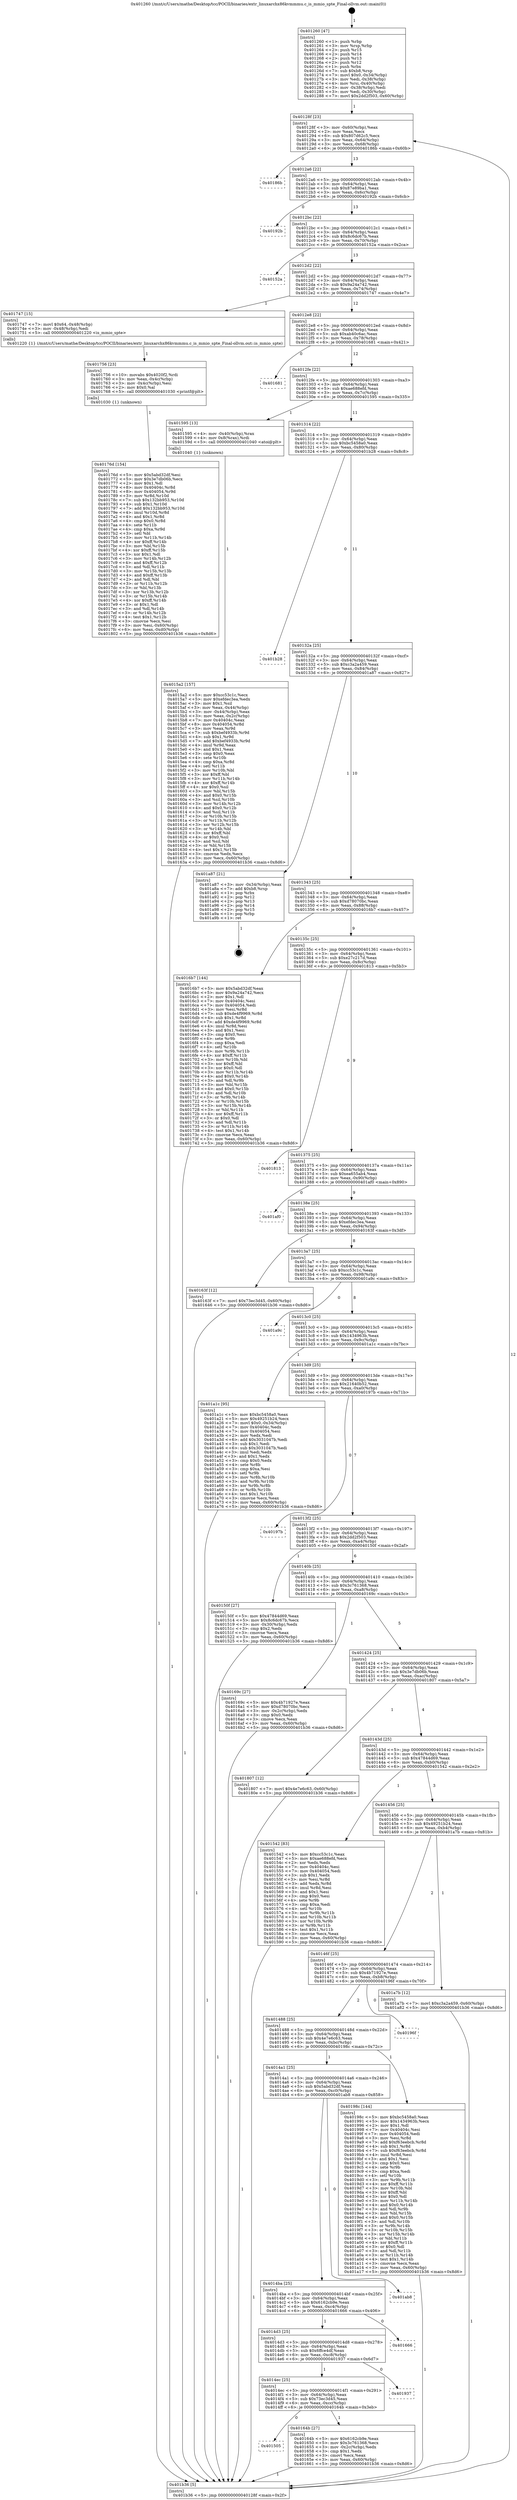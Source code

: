 digraph "0x401260" {
  label = "0x401260 (/mnt/c/Users/mathe/Desktop/tcc/POCII/binaries/extr_linuxarchx86kvmmmu.c_is_mmio_spte_Final-ollvm.out::main(0))"
  labelloc = "t"
  node[shape=record]

  Entry [label="",width=0.3,height=0.3,shape=circle,fillcolor=black,style=filled]
  "0x40128f" [label="{
     0x40128f [23]\l
     | [instrs]\l
     &nbsp;&nbsp;0x40128f \<+3\>: mov -0x60(%rbp),%eax\l
     &nbsp;&nbsp;0x401292 \<+2\>: mov %eax,%ecx\l
     &nbsp;&nbsp;0x401294 \<+6\>: sub $0x807d62c5,%ecx\l
     &nbsp;&nbsp;0x40129a \<+3\>: mov %eax,-0x64(%rbp)\l
     &nbsp;&nbsp;0x40129d \<+3\>: mov %ecx,-0x68(%rbp)\l
     &nbsp;&nbsp;0x4012a0 \<+6\>: je 000000000040186b \<main+0x60b\>\l
  }"]
  "0x40186b" [label="{
     0x40186b\l
  }", style=dashed]
  "0x4012a6" [label="{
     0x4012a6 [22]\l
     | [instrs]\l
     &nbsp;&nbsp;0x4012a6 \<+5\>: jmp 00000000004012ab \<main+0x4b\>\l
     &nbsp;&nbsp;0x4012ab \<+3\>: mov -0x64(%rbp),%eax\l
     &nbsp;&nbsp;0x4012ae \<+5\>: sub $0x87e89ba1,%eax\l
     &nbsp;&nbsp;0x4012b3 \<+3\>: mov %eax,-0x6c(%rbp)\l
     &nbsp;&nbsp;0x4012b6 \<+6\>: je 000000000040192b \<main+0x6cb\>\l
  }"]
  Exit [label="",width=0.3,height=0.3,shape=circle,fillcolor=black,style=filled,peripheries=2]
  "0x40192b" [label="{
     0x40192b\l
  }", style=dashed]
  "0x4012bc" [label="{
     0x4012bc [22]\l
     | [instrs]\l
     &nbsp;&nbsp;0x4012bc \<+5\>: jmp 00000000004012c1 \<main+0x61\>\l
     &nbsp;&nbsp;0x4012c1 \<+3\>: mov -0x64(%rbp),%eax\l
     &nbsp;&nbsp;0x4012c4 \<+5\>: sub $0x8c6dc67b,%eax\l
     &nbsp;&nbsp;0x4012c9 \<+3\>: mov %eax,-0x70(%rbp)\l
     &nbsp;&nbsp;0x4012cc \<+6\>: je 000000000040152a \<main+0x2ca\>\l
  }"]
  "0x40176d" [label="{
     0x40176d [154]\l
     | [instrs]\l
     &nbsp;&nbsp;0x40176d \<+5\>: mov $0x5abd32df,%esi\l
     &nbsp;&nbsp;0x401772 \<+5\>: mov $0x3e7db06b,%ecx\l
     &nbsp;&nbsp;0x401777 \<+2\>: mov $0x1,%dl\l
     &nbsp;&nbsp;0x401779 \<+8\>: mov 0x40404c,%r8d\l
     &nbsp;&nbsp;0x401781 \<+8\>: mov 0x404054,%r9d\l
     &nbsp;&nbsp;0x401789 \<+3\>: mov %r8d,%r10d\l
     &nbsp;&nbsp;0x40178c \<+7\>: sub $0x132bb953,%r10d\l
     &nbsp;&nbsp;0x401793 \<+4\>: sub $0x1,%r10d\l
     &nbsp;&nbsp;0x401797 \<+7\>: add $0x132bb953,%r10d\l
     &nbsp;&nbsp;0x40179e \<+4\>: imul %r10d,%r8d\l
     &nbsp;&nbsp;0x4017a2 \<+4\>: and $0x1,%r8d\l
     &nbsp;&nbsp;0x4017a6 \<+4\>: cmp $0x0,%r8d\l
     &nbsp;&nbsp;0x4017aa \<+4\>: sete %r11b\l
     &nbsp;&nbsp;0x4017ae \<+4\>: cmp $0xa,%r9d\l
     &nbsp;&nbsp;0x4017b2 \<+3\>: setl %bl\l
     &nbsp;&nbsp;0x4017b5 \<+3\>: mov %r11b,%r14b\l
     &nbsp;&nbsp;0x4017b8 \<+4\>: xor $0xff,%r14b\l
     &nbsp;&nbsp;0x4017bc \<+3\>: mov %bl,%r15b\l
     &nbsp;&nbsp;0x4017bf \<+4\>: xor $0xff,%r15b\l
     &nbsp;&nbsp;0x4017c3 \<+3\>: xor $0x1,%dl\l
     &nbsp;&nbsp;0x4017c6 \<+3\>: mov %r14b,%r12b\l
     &nbsp;&nbsp;0x4017c9 \<+4\>: and $0xff,%r12b\l
     &nbsp;&nbsp;0x4017cd \<+3\>: and %dl,%r11b\l
     &nbsp;&nbsp;0x4017d0 \<+3\>: mov %r15b,%r13b\l
     &nbsp;&nbsp;0x4017d3 \<+4\>: and $0xff,%r13b\l
     &nbsp;&nbsp;0x4017d7 \<+2\>: and %dl,%bl\l
     &nbsp;&nbsp;0x4017d9 \<+3\>: or %r11b,%r12b\l
     &nbsp;&nbsp;0x4017dc \<+3\>: or %bl,%r13b\l
     &nbsp;&nbsp;0x4017df \<+3\>: xor %r13b,%r12b\l
     &nbsp;&nbsp;0x4017e2 \<+3\>: or %r15b,%r14b\l
     &nbsp;&nbsp;0x4017e5 \<+4\>: xor $0xff,%r14b\l
     &nbsp;&nbsp;0x4017e9 \<+3\>: or $0x1,%dl\l
     &nbsp;&nbsp;0x4017ec \<+3\>: and %dl,%r14b\l
     &nbsp;&nbsp;0x4017ef \<+3\>: or %r14b,%r12b\l
     &nbsp;&nbsp;0x4017f2 \<+4\>: test $0x1,%r12b\l
     &nbsp;&nbsp;0x4017f6 \<+3\>: cmovne %ecx,%esi\l
     &nbsp;&nbsp;0x4017f9 \<+3\>: mov %esi,-0x60(%rbp)\l
     &nbsp;&nbsp;0x4017fc \<+6\>: mov %eax,-0xd0(%rbp)\l
     &nbsp;&nbsp;0x401802 \<+5\>: jmp 0000000000401b36 \<main+0x8d6\>\l
  }"]
  "0x40152a" [label="{
     0x40152a\l
  }", style=dashed]
  "0x4012d2" [label="{
     0x4012d2 [22]\l
     | [instrs]\l
     &nbsp;&nbsp;0x4012d2 \<+5\>: jmp 00000000004012d7 \<main+0x77\>\l
     &nbsp;&nbsp;0x4012d7 \<+3\>: mov -0x64(%rbp),%eax\l
     &nbsp;&nbsp;0x4012da \<+5\>: sub $0x9a24a742,%eax\l
     &nbsp;&nbsp;0x4012df \<+3\>: mov %eax,-0x74(%rbp)\l
     &nbsp;&nbsp;0x4012e2 \<+6\>: je 0000000000401747 \<main+0x4e7\>\l
  }"]
  "0x401756" [label="{
     0x401756 [23]\l
     | [instrs]\l
     &nbsp;&nbsp;0x401756 \<+10\>: movabs $0x4020f2,%rdi\l
     &nbsp;&nbsp;0x401760 \<+3\>: mov %eax,-0x4c(%rbp)\l
     &nbsp;&nbsp;0x401763 \<+3\>: mov -0x4c(%rbp),%esi\l
     &nbsp;&nbsp;0x401766 \<+2\>: mov $0x0,%al\l
     &nbsp;&nbsp;0x401768 \<+5\>: call 0000000000401030 \<printf@plt\>\l
     | [calls]\l
     &nbsp;&nbsp;0x401030 \{1\} (unknown)\l
  }"]
  "0x401747" [label="{
     0x401747 [15]\l
     | [instrs]\l
     &nbsp;&nbsp;0x401747 \<+7\>: movl $0x64,-0x48(%rbp)\l
     &nbsp;&nbsp;0x40174e \<+3\>: mov -0x48(%rbp),%edi\l
     &nbsp;&nbsp;0x401751 \<+5\>: call 0000000000401220 \<is_mmio_spte\>\l
     | [calls]\l
     &nbsp;&nbsp;0x401220 \{1\} (/mnt/c/Users/mathe/Desktop/tcc/POCII/binaries/extr_linuxarchx86kvmmmu.c_is_mmio_spte_Final-ollvm.out::is_mmio_spte)\l
  }"]
  "0x4012e8" [label="{
     0x4012e8 [22]\l
     | [instrs]\l
     &nbsp;&nbsp;0x4012e8 \<+5\>: jmp 00000000004012ed \<main+0x8d\>\l
     &nbsp;&nbsp;0x4012ed \<+3\>: mov -0x64(%rbp),%eax\l
     &nbsp;&nbsp;0x4012f0 \<+5\>: sub $0xab40c6ac,%eax\l
     &nbsp;&nbsp;0x4012f5 \<+3\>: mov %eax,-0x78(%rbp)\l
     &nbsp;&nbsp;0x4012f8 \<+6\>: je 0000000000401681 \<main+0x421\>\l
  }"]
  "0x401505" [label="{
     0x401505\l
  }", style=dashed]
  "0x401681" [label="{
     0x401681\l
  }", style=dashed]
  "0x4012fe" [label="{
     0x4012fe [22]\l
     | [instrs]\l
     &nbsp;&nbsp;0x4012fe \<+5\>: jmp 0000000000401303 \<main+0xa3\>\l
     &nbsp;&nbsp;0x401303 \<+3\>: mov -0x64(%rbp),%eax\l
     &nbsp;&nbsp;0x401306 \<+5\>: sub $0xae688efd,%eax\l
     &nbsp;&nbsp;0x40130b \<+3\>: mov %eax,-0x7c(%rbp)\l
     &nbsp;&nbsp;0x40130e \<+6\>: je 0000000000401595 \<main+0x335\>\l
  }"]
  "0x40164b" [label="{
     0x40164b [27]\l
     | [instrs]\l
     &nbsp;&nbsp;0x40164b \<+5\>: mov $0x6162cb9e,%eax\l
     &nbsp;&nbsp;0x401650 \<+5\>: mov $0x3c761368,%ecx\l
     &nbsp;&nbsp;0x401655 \<+3\>: mov -0x2c(%rbp),%edx\l
     &nbsp;&nbsp;0x401658 \<+3\>: cmp $0x1,%edx\l
     &nbsp;&nbsp;0x40165b \<+3\>: cmovl %ecx,%eax\l
     &nbsp;&nbsp;0x40165e \<+3\>: mov %eax,-0x60(%rbp)\l
     &nbsp;&nbsp;0x401661 \<+5\>: jmp 0000000000401b36 \<main+0x8d6\>\l
  }"]
  "0x401595" [label="{
     0x401595 [13]\l
     | [instrs]\l
     &nbsp;&nbsp;0x401595 \<+4\>: mov -0x40(%rbp),%rax\l
     &nbsp;&nbsp;0x401599 \<+4\>: mov 0x8(%rax),%rdi\l
     &nbsp;&nbsp;0x40159d \<+5\>: call 0000000000401040 \<atoi@plt\>\l
     | [calls]\l
     &nbsp;&nbsp;0x401040 \{1\} (unknown)\l
  }"]
  "0x401314" [label="{
     0x401314 [22]\l
     | [instrs]\l
     &nbsp;&nbsp;0x401314 \<+5\>: jmp 0000000000401319 \<main+0xb9\>\l
     &nbsp;&nbsp;0x401319 \<+3\>: mov -0x64(%rbp),%eax\l
     &nbsp;&nbsp;0x40131c \<+5\>: sub $0xbc5458a0,%eax\l
     &nbsp;&nbsp;0x401321 \<+3\>: mov %eax,-0x80(%rbp)\l
     &nbsp;&nbsp;0x401324 \<+6\>: je 0000000000401b28 \<main+0x8c8\>\l
  }"]
  "0x4014ec" [label="{
     0x4014ec [25]\l
     | [instrs]\l
     &nbsp;&nbsp;0x4014ec \<+5\>: jmp 00000000004014f1 \<main+0x291\>\l
     &nbsp;&nbsp;0x4014f1 \<+3\>: mov -0x64(%rbp),%eax\l
     &nbsp;&nbsp;0x4014f4 \<+5\>: sub $0x73ec3d45,%eax\l
     &nbsp;&nbsp;0x4014f9 \<+6\>: mov %eax,-0xcc(%rbp)\l
     &nbsp;&nbsp;0x4014ff \<+6\>: je 000000000040164b \<main+0x3eb\>\l
  }"]
  "0x401b28" [label="{
     0x401b28\l
  }", style=dashed]
  "0x40132a" [label="{
     0x40132a [25]\l
     | [instrs]\l
     &nbsp;&nbsp;0x40132a \<+5\>: jmp 000000000040132f \<main+0xcf\>\l
     &nbsp;&nbsp;0x40132f \<+3\>: mov -0x64(%rbp),%eax\l
     &nbsp;&nbsp;0x401332 \<+5\>: sub $0xc3a2a459,%eax\l
     &nbsp;&nbsp;0x401337 \<+6\>: mov %eax,-0x84(%rbp)\l
     &nbsp;&nbsp;0x40133d \<+6\>: je 0000000000401a87 \<main+0x827\>\l
  }"]
  "0x401937" [label="{
     0x401937\l
  }", style=dashed]
  "0x401a87" [label="{
     0x401a87 [21]\l
     | [instrs]\l
     &nbsp;&nbsp;0x401a87 \<+3\>: mov -0x34(%rbp),%eax\l
     &nbsp;&nbsp;0x401a8a \<+7\>: add $0xb8,%rsp\l
     &nbsp;&nbsp;0x401a91 \<+1\>: pop %rbx\l
     &nbsp;&nbsp;0x401a92 \<+2\>: pop %r12\l
     &nbsp;&nbsp;0x401a94 \<+2\>: pop %r13\l
     &nbsp;&nbsp;0x401a96 \<+2\>: pop %r14\l
     &nbsp;&nbsp;0x401a98 \<+2\>: pop %r15\l
     &nbsp;&nbsp;0x401a9a \<+1\>: pop %rbp\l
     &nbsp;&nbsp;0x401a9b \<+1\>: ret\l
  }"]
  "0x401343" [label="{
     0x401343 [25]\l
     | [instrs]\l
     &nbsp;&nbsp;0x401343 \<+5\>: jmp 0000000000401348 \<main+0xe8\>\l
     &nbsp;&nbsp;0x401348 \<+3\>: mov -0x64(%rbp),%eax\l
     &nbsp;&nbsp;0x40134b \<+5\>: sub $0xd78070bc,%eax\l
     &nbsp;&nbsp;0x401350 \<+6\>: mov %eax,-0x88(%rbp)\l
     &nbsp;&nbsp;0x401356 \<+6\>: je 00000000004016b7 \<main+0x457\>\l
  }"]
  "0x4014d3" [label="{
     0x4014d3 [25]\l
     | [instrs]\l
     &nbsp;&nbsp;0x4014d3 \<+5\>: jmp 00000000004014d8 \<main+0x278\>\l
     &nbsp;&nbsp;0x4014d8 \<+3\>: mov -0x64(%rbp),%eax\l
     &nbsp;&nbsp;0x4014db \<+5\>: sub $0x6ffce4df,%eax\l
     &nbsp;&nbsp;0x4014e0 \<+6\>: mov %eax,-0xc8(%rbp)\l
     &nbsp;&nbsp;0x4014e6 \<+6\>: je 0000000000401937 \<main+0x6d7\>\l
  }"]
  "0x4016b7" [label="{
     0x4016b7 [144]\l
     | [instrs]\l
     &nbsp;&nbsp;0x4016b7 \<+5\>: mov $0x5abd32df,%eax\l
     &nbsp;&nbsp;0x4016bc \<+5\>: mov $0x9a24a742,%ecx\l
     &nbsp;&nbsp;0x4016c1 \<+2\>: mov $0x1,%dl\l
     &nbsp;&nbsp;0x4016c3 \<+7\>: mov 0x40404c,%esi\l
     &nbsp;&nbsp;0x4016ca \<+7\>: mov 0x404054,%edi\l
     &nbsp;&nbsp;0x4016d1 \<+3\>: mov %esi,%r8d\l
     &nbsp;&nbsp;0x4016d4 \<+7\>: sub $0xde4f9969,%r8d\l
     &nbsp;&nbsp;0x4016db \<+4\>: sub $0x1,%r8d\l
     &nbsp;&nbsp;0x4016df \<+7\>: add $0xde4f9969,%r8d\l
     &nbsp;&nbsp;0x4016e6 \<+4\>: imul %r8d,%esi\l
     &nbsp;&nbsp;0x4016ea \<+3\>: and $0x1,%esi\l
     &nbsp;&nbsp;0x4016ed \<+3\>: cmp $0x0,%esi\l
     &nbsp;&nbsp;0x4016f0 \<+4\>: sete %r9b\l
     &nbsp;&nbsp;0x4016f4 \<+3\>: cmp $0xa,%edi\l
     &nbsp;&nbsp;0x4016f7 \<+4\>: setl %r10b\l
     &nbsp;&nbsp;0x4016fb \<+3\>: mov %r9b,%r11b\l
     &nbsp;&nbsp;0x4016fe \<+4\>: xor $0xff,%r11b\l
     &nbsp;&nbsp;0x401702 \<+3\>: mov %r10b,%bl\l
     &nbsp;&nbsp;0x401705 \<+3\>: xor $0xff,%bl\l
     &nbsp;&nbsp;0x401708 \<+3\>: xor $0x0,%dl\l
     &nbsp;&nbsp;0x40170b \<+3\>: mov %r11b,%r14b\l
     &nbsp;&nbsp;0x40170e \<+4\>: and $0x0,%r14b\l
     &nbsp;&nbsp;0x401712 \<+3\>: and %dl,%r9b\l
     &nbsp;&nbsp;0x401715 \<+3\>: mov %bl,%r15b\l
     &nbsp;&nbsp;0x401718 \<+4\>: and $0x0,%r15b\l
     &nbsp;&nbsp;0x40171c \<+3\>: and %dl,%r10b\l
     &nbsp;&nbsp;0x40171f \<+3\>: or %r9b,%r14b\l
     &nbsp;&nbsp;0x401722 \<+3\>: or %r10b,%r15b\l
     &nbsp;&nbsp;0x401725 \<+3\>: xor %r15b,%r14b\l
     &nbsp;&nbsp;0x401728 \<+3\>: or %bl,%r11b\l
     &nbsp;&nbsp;0x40172b \<+4\>: xor $0xff,%r11b\l
     &nbsp;&nbsp;0x40172f \<+3\>: or $0x0,%dl\l
     &nbsp;&nbsp;0x401732 \<+3\>: and %dl,%r11b\l
     &nbsp;&nbsp;0x401735 \<+3\>: or %r11b,%r14b\l
     &nbsp;&nbsp;0x401738 \<+4\>: test $0x1,%r14b\l
     &nbsp;&nbsp;0x40173c \<+3\>: cmovne %ecx,%eax\l
     &nbsp;&nbsp;0x40173f \<+3\>: mov %eax,-0x60(%rbp)\l
     &nbsp;&nbsp;0x401742 \<+5\>: jmp 0000000000401b36 \<main+0x8d6\>\l
  }"]
  "0x40135c" [label="{
     0x40135c [25]\l
     | [instrs]\l
     &nbsp;&nbsp;0x40135c \<+5\>: jmp 0000000000401361 \<main+0x101\>\l
     &nbsp;&nbsp;0x401361 \<+3\>: mov -0x64(%rbp),%eax\l
     &nbsp;&nbsp;0x401364 \<+5\>: sub $0xe27c217d,%eax\l
     &nbsp;&nbsp;0x401369 \<+6\>: mov %eax,-0x8c(%rbp)\l
     &nbsp;&nbsp;0x40136f \<+6\>: je 0000000000401813 \<main+0x5b3\>\l
  }"]
  "0x401666" [label="{
     0x401666\l
  }", style=dashed]
  "0x401813" [label="{
     0x401813\l
  }", style=dashed]
  "0x401375" [label="{
     0x401375 [25]\l
     | [instrs]\l
     &nbsp;&nbsp;0x401375 \<+5\>: jmp 000000000040137a \<main+0x11a\>\l
     &nbsp;&nbsp;0x40137a \<+3\>: mov -0x64(%rbp),%eax\l
     &nbsp;&nbsp;0x40137d \<+5\>: sub $0xea655ab4,%eax\l
     &nbsp;&nbsp;0x401382 \<+6\>: mov %eax,-0x90(%rbp)\l
     &nbsp;&nbsp;0x401388 \<+6\>: je 0000000000401af0 \<main+0x890\>\l
  }"]
  "0x4014ba" [label="{
     0x4014ba [25]\l
     | [instrs]\l
     &nbsp;&nbsp;0x4014ba \<+5\>: jmp 00000000004014bf \<main+0x25f\>\l
     &nbsp;&nbsp;0x4014bf \<+3\>: mov -0x64(%rbp),%eax\l
     &nbsp;&nbsp;0x4014c2 \<+5\>: sub $0x6162cb9e,%eax\l
     &nbsp;&nbsp;0x4014c7 \<+6\>: mov %eax,-0xc4(%rbp)\l
     &nbsp;&nbsp;0x4014cd \<+6\>: je 0000000000401666 \<main+0x406\>\l
  }"]
  "0x401af0" [label="{
     0x401af0\l
  }", style=dashed]
  "0x40138e" [label="{
     0x40138e [25]\l
     | [instrs]\l
     &nbsp;&nbsp;0x40138e \<+5\>: jmp 0000000000401393 \<main+0x133\>\l
     &nbsp;&nbsp;0x401393 \<+3\>: mov -0x64(%rbp),%eax\l
     &nbsp;&nbsp;0x401396 \<+5\>: sub $0xefdec3ea,%eax\l
     &nbsp;&nbsp;0x40139b \<+6\>: mov %eax,-0x94(%rbp)\l
     &nbsp;&nbsp;0x4013a1 \<+6\>: je 000000000040163f \<main+0x3df\>\l
  }"]
  "0x401ab8" [label="{
     0x401ab8\l
  }", style=dashed]
  "0x40163f" [label="{
     0x40163f [12]\l
     | [instrs]\l
     &nbsp;&nbsp;0x40163f \<+7\>: movl $0x73ec3d45,-0x60(%rbp)\l
     &nbsp;&nbsp;0x401646 \<+5\>: jmp 0000000000401b36 \<main+0x8d6\>\l
  }"]
  "0x4013a7" [label="{
     0x4013a7 [25]\l
     | [instrs]\l
     &nbsp;&nbsp;0x4013a7 \<+5\>: jmp 00000000004013ac \<main+0x14c\>\l
     &nbsp;&nbsp;0x4013ac \<+3\>: mov -0x64(%rbp),%eax\l
     &nbsp;&nbsp;0x4013af \<+5\>: sub $0xcc53c1c,%eax\l
     &nbsp;&nbsp;0x4013b4 \<+6\>: mov %eax,-0x98(%rbp)\l
     &nbsp;&nbsp;0x4013ba \<+6\>: je 0000000000401a9c \<main+0x83c\>\l
  }"]
  "0x4014a1" [label="{
     0x4014a1 [25]\l
     | [instrs]\l
     &nbsp;&nbsp;0x4014a1 \<+5\>: jmp 00000000004014a6 \<main+0x246\>\l
     &nbsp;&nbsp;0x4014a6 \<+3\>: mov -0x64(%rbp),%eax\l
     &nbsp;&nbsp;0x4014a9 \<+5\>: sub $0x5abd32df,%eax\l
     &nbsp;&nbsp;0x4014ae \<+6\>: mov %eax,-0xc0(%rbp)\l
     &nbsp;&nbsp;0x4014b4 \<+6\>: je 0000000000401ab8 \<main+0x858\>\l
  }"]
  "0x401a9c" [label="{
     0x401a9c\l
  }", style=dashed]
  "0x4013c0" [label="{
     0x4013c0 [25]\l
     | [instrs]\l
     &nbsp;&nbsp;0x4013c0 \<+5\>: jmp 00000000004013c5 \<main+0x165\>\l
     &nbsp;&nbsp;0x4013c5 \<+3\>: mov -0x64(%rbp),%eax\l
     &nbsp;&nbsp;0x4013c8 \<+5\>: sub $0x1434963b,%eax\l
     &nbsp;&nbsp;0x4013cd \<+6\>: mov %eax,-0x9c(%rbp)\l
     &nbsp;&nbsp;0x4013d3 \<+6\>: je 0000000000401a1c \<main+0x7bc\>\l
  }"]
  "0x40198c" [label="{
     0x40198c [144]\l
     | [instrs]\l
     &nbsp;&nbsp;0x40198c \<+5\>: mov $0xbc5458a0,%eax\l
     &nbsp;&nbsp;0x401991 \<+5\>: mov $0x1434963b,%ecx\l
     &nbsp;&nbsp;0x401996 \<+2\>: mov $0x1,%dl\l
     &nbsp;&nbsp;0x401998 \<+7\>: mov 0x40404c,%esi\l
     &nbsp;&nbsp;0x40199f \<+7\>: mov 0x404054,%edi\l
     &nbsp;&nbsp;0x4019a6 \<+3\>: mov %esi,%r8d\l
     &nbsp;&nbsp;0x4019a9 \<+7\>: add $0xf63eebcb,%r8d\l
     &nbsp;&nbsp;0x4019b0 \<+4\>: sub $0x1,%r8d\l
     &nbsp;&nbsp;0x4019b4 \<+7\>: sub $0xf63eebcb,%r8d\l
     &nbsp;&nbsp;0x4019bb \<+4\>: imul %r8d,%esi\l
     &nbsp;&nbsp;0x4019bf \<+3\>: and $0x1,%esi\l
     &nbsp;&nbsp;0x4019c2 \<+3\>: cmp $0x0,%esi\l
     &nbsp;&nbsp;0x4019c5 \<+4\>: sete %r9b\l
     &nbsp;&nbsp;0x4019c9 \<+3\>: cmp $0xa,%edi\l
     &nbsp;&nbsp;0x4019cc \<+4\>: setl %r10b\l
     &nbsp;&nbsp;0x4019d0 \<+3\>: mov %r9b,%r11b\l
     &nbsp;&nbsp;0x4019d3 \<+4\>: xor $0xff,%r11b\l
     &nbsp;&nbsp;0x4019d7 \<+3\>: mov %r10b,%bl\l
     &nbsp;&nbsp;0x4019da \<+3\>: xor $0xff,%bl\l
     &nbsp;&nbsp;0x4019dd \<+3\>: xor $0x0,%dl\l
     &nbsp;&nbsp;0x4019e0 \<+3\>: mov %r11b,%r14b\l
     &nbsp;&nbsp;0x4019e3 \<+4\>: and $0x0,%r14b\l
     &nbsp;&nbsp;0x4019e7 \<+3\>: and %dl,%r9b\l
     &nbsp;&nbsp;0x4019ea \<+3\>: mov %bl,%r15b\l
     &nbsp;&nbsp;0x4019ed \<+4\>: and $0x0,%r15b\l
     &nbsp;&nbsp;0x4019f1 \<+3\>: and %dl,%r10b\l
     &nbsp;&nbsp;0x4019f4 \<+3\>: or %r9b,%r14b\l
     &nbsp;&nbsp;0x4019f7 \<+3\>: or %r10b,%r15b\l
     &nbsp;&nbsp;0x4019fa \<+3\>: xor %r15b,%r14b\l
     &nbsp;&nbsp;0x4019fd \<+3\>: or %bl,%r11b\l
     &nbsp;&nbsp;0x401a00 \<+4\>: xor $0xff,%r11b\l
     &nbsp;&nbsp;0x401a04 \<+3\>: or $0x0,%dl\l
     &nbsp;&nbsp;0x401a07 \<+3\>: and %dl,%r11b\l
     &nbsp;&nbsp;0x401a0a \<+3\>: or %r11b,%r14b\l
     &nbsp;&nbsp;0x401a0d \<+4\>: test $0x1,%r14b\l
     &nbsp;&nbsp;0x401a11 \<+3\>: cmovne %ecx,%eax\l
     &nbsp;&nbsp;0x401a14 \<+3\>: mov %eax,-0x60(%rbp)\l
     &nbsp;&nbsp;0x401a17 \<+5\>: jmp 0000000000401b36 \<main+0x8d6\>\l
  }"]
  "0x401a1c" [label="{
     0x401a1c [95]\l
     | [instrs]\l
     &nbsp;&nbsp;0x401a1c \<+5\>: mov $0xbc5458a0,%eax\l
     &nbsp;&nbsp;0x401a21 \<+5\>: mov $0x49251b24,%ecx\l
     &nbsp;&nbsp;0x401a26 \<+7\>: movl $0x0,-0x34(%rbp)\l
     &nbsp;&nbsp;0x401a2d \<+7\>: mov 0x40404c,%edx\l
     &nbsp;&nbsp;0x401a34 \<+7\>: mov 0x404054,%esi\l
     &nbsp;&nbsp;0x401a3b \<+2\>: mov %edx,%edi\l
     &nbsp;&nbsp;0x401a3d \<+6\>: add $0x3031047b,%edi\l
     &nbsp;&nbsp;0x401a43 \<+3\>: sub $0x1,%edi\l
     &nbsp;&nbsp;0x401a46 \<+6\>: sub $0x3031047b,%edi\l
     &nbsp;&nbsp;0x401a4c \<+3\>: imul %edi,%edx\l
     &nbsp;&nbsp;0x401a4f \<+3\>: and $0x1,%edx\l
     &nbsp;&nbsp;0x401a52 \<+3\>: cmp $0x0,%edx\l
     &nbsp;&nbsp;0x401a55 \<+4\>: sete %r8b\l
     &nbsp;&nbsp;0x401a59 \<+3\>: cmp $0xa,%esi\l
     &nbsp;&nbsp;0x401a5c \<+4\>: setl %r9b\l
     &nbsp;&nbsp;0x401a60 \<+3\>: mov %r8b,%r10b\l
     &nbsp;&nbsp;0x401a63 \<+3\>: and %r9b,%r10b\l
     &nbsp;&nbsp;0x401a66 \<+3\>: xor %r9b,%r8b\l
     &nbsp;&nbsp;0x401a69 \<+3\>: or %r8b,%r10b\l
     &nbsp;&nbsp;0x401a6c \<+4\>: test $0x1,%r10b\l
     &nbsp;&nbsp;0x401a70 \<+3\>: cmovne %ecx,%eax\l
     &nbsp;&nbsp;0x401a73 \<+3\>: mov %eax,-0x60(%rbp)\l
     &nbsp;&nbsp;0x401a76 \<+5\>: jmp 0000000000401b36 \<main+0x8d6\>\l
  }"]
  "0x4013d9" [label="{
     0x4013d9 [25]\l
     | [instrs]\l
     &nbsp;&nbsp;0x4013d9 \<+5\>: jmp 00000000004013de \<main+0x17e\>\l
     &nbsp;&nbsp;0x4013de \<+3\>: mov -0x64(%rbp),%eax\l
     &nbsp;&nbsp;0x4013e1 \<+5\>: sub $0x21640b52,%eax\l
     &nbsp;&nbsp;0x4013e6 \<+6\>: mov %eax,-0xa0(%rbp)\l
     &nbsp;&nbsp;0x4013ec \<+6\>: je 000000000040197b \<main+0x71b\>\l
  }"]
  "0x401488" [label="{
     0x401488 [25]\l
     | [instrs]\l
     &nbsp;&nbsp;0x401488 \<+5\>: jmp 000000000040148d \<main+0x22d\>\l
     &nbsp;&nbsp;0x40148d \<+3\>: mov -0x64(%rbp),%eax\l
     &nbsp;&nbsp;0x401490 \<+5\>: sub $0x4e7e6c63,%eax\l
     &nbsp;&nbsp;0x401495 \<+6\>: mov %eax,-0xbc(%rbp)\l
     &nbsp;&nbsp;0x40149b \<+6\>: je 000000000040198c \<main+0x72c\>\l
  }"]
  "0x40197b" [label="{
     0x40197b\l
  }", style=dashed]
  "0x4013f2" [label="{
     0x4013f2 [25]\l
     | [instrs]\l
     &nbsp;&nbsp;0x4013f2 \<+5\>: jmp 00000000004013f7 \<main+0x197\>\l
     &nbsp;&nbsp;0x4013f7 \<+3\>: mov -0x64(%rbp),%eax\l
     &nbsp;&nbsp;0x4013fa \<+5\>: sub $0x2dd2f503,%eax\l
     &nbsp;&nbsp;0x4013ff \<+6\>: mov %eax,-0xa4(%rbp)\l
     &nbsp;&nbsp;0x401405 \<+6\>: je 000000000040150f \<main+0x2af\>\l
  }"]
  "0x40196f" [label="{
     0x40196f\l
  }", style=dashed]
  "0x40150f" [label="{
     0x40150f [27]\l
     | [instrs]\l
     &nbsp;&nbsp;0x40150f \<+5\>: mov $0x47844d69,%eax\l
     &nbsp;&nbsp;0x401514 \<+5\>: mov $0x8c6dc67b,%ecx\l
     &nbsp;&nbsp;0x401519 \<+3\>: mov -0x30(%rbp),%edx\l
     &nbsp;&nbsp;0x40151c \<+3\>: cmp $0x2,%edx\l
     &nbsp;&nbsp;0x40151f \<+3\>: cmovne %ecx,%eax\l
     &nbsp;&nbsp;0x401522 \<+3\>: mov %eax,-0x60(%rbp)\l
     &nbsp;&nbsp;0x401525 \<+5\>: jmp 0000000000401b36 \<main+0x8d6\>\l
  }"]
  "0x40140b" [label="{
     0x40140b [25]\l
     | [instrs]\l
     &nbsp;&nbsp;0x40140b \<+5\>: jmp 0000000000401410 \<main+0x1b0\>\l
     &nbsp;&nbsp;0x401410 \<+3\>: mov -0x64(%rbp),%eax\l
     &nbsp;&nbsp;0x401413 \<+5\>: sub $0x3c761368,%eax\l
     &nbsp;&nbsp;0x401418 \<+6\>: mov %eax,-0xa8(%rbp)\l
     &nbsp;&nbsp;0x40141e \<+6\>: je 000000000040169c \<main+0x43c\>\l
  }"]
  "0x401b36" [label="{
     0x401b36 [5]\l
     | [instrs]\l
     &nbsp;&nbsp;0x401b36 \<+5\>: jmp 000000000040128f \<main+0x2f\>\l
  }"]
  "0x401260" [label="{
     0x401260 [47]\l
     | [instrs]\l
     &nbsp;&nbsp;0x401260 \<+1\>: push %rbp\l
     &nbsp;&nbsp;0x401261 \<+3\>: mov %rsp,%rbp\l
     &nbsp;&nbsp;0x401264 \<+2\>: push %r15\l
     &nbsp;&nbsp;0x401266 \<+2\>: push %r14\l
     &nbsp;&nbsp;0x401268 \<+2\>: push %r13\l
     &nbsp;&nbsp;0x40126a \<+2\>: push %r12\l
     &nbsp;&nbsp;0x40126c \<+1\>: push %rbx\l
     &nbsp;&nbsp;0x40126d \<+7\>: sub $0xb8,%rsp\l
     &nbsp;&nbsp;0x401274 \<+7\>: movl $0x0,-0x34(%rbp)\l
     &nbsp;&nbsp;0x40127b \<+3\>: mov %edi,-0x38(%rbp)\l
     &nbsp;&nbsp;0x40127e \<+4\>: mov %rsi,-0x40(%rbp)\l
     &nbsp;&nbsp;0x401282 \<+3\>: mov -0x38(%rbp),%edi\l
     &nbsp;&nbsp;0x401285 \<+3\>: mov %edi,-0x30(%rbp)\l
     &nbsp;&nbsp;0x401288 \<+7\>: movl $0x2dd2f503,-0x60(%rbp)\l
  }"]
  "0x40146f" [label="{
     0x40146f [25]\l
     | [instrs]\l
     &nbsp;&nbsp;0x40146f \<+5\>: jmp 0000000000401474 \<main+0x214\>\l
     &nbsp;&nbsp;0x401474 \<+3\>: mov -0x64(%rbp),%eax\l
     &nbsp;&nbsp;0x401477 \<+5\>: sub $0x4b71927e,%eax\l
     &nbsp;&nbsp;0x40147c \<+6\>: mov %eax,-0xb8(%rbp)\l
     &nbsp;&nbsp;0x401482 \<+6\>: je 000000000040196f \<main+0x70f\>\l
  }"]
  "0x40169c" [label="{
     0x40169c [27]\l
     | [instrs]\l
     &nbsp;&nbsp;0x40169c \<+5\>: mov $0x4b71927e,%eax\l
     &nbsp;&nbsp;0x4016a1 \<+5\>: mov $0xd78070bc,%ecx\l
     &nbsp;&nbsp;0x4016a6 \<+3\>: mov -0x2c(%rbp),%edx\l
     &nbsp;&nbsp;0x4016a9 \<+3\>: cmp $0x0,%edx\l
     &nbsp;&nbsp;0x4016ac \<+3\>: cmove %ecx,%eax\l
     &nbsp;&nbsp;0x4016af \<+3\>: mov %eax,-0x60(%rbp)\l
     &nbsp;&nbsp;0x4016b2 \<+5\>: jmp 0000000000401b36 \<main+0x8d6\>\l
  }"]
  "0x401424" [label="{
     0x401424 [25]\l
     | [instrs]\l
     &nbsp;&nbsp;0x401424 \<+5\>: jmp 0000000000401429 \<main+0x1c9\>\l
     &nbsp;&nbsp;0x401429 \<+3\>: mov -0x64(%rbp),%eax\l
     &nbsp;&nbsp;0x40142c \<+5\>: sub $0x3e7db06b,%eax\l
     &nbsp;&nbsp;0x401431 \<+6\>: mov %eax,-0xac(%rbp)\l
     &nbsp;&nbsp;0x401437 \<+6\>: je 0000000000401807 \<main+0x5a7\>\l
  }"]
  "0x401a7b" [label="{
     0x401a7b [12]\l
     | [instrs]\l
     &nbsp;&nbsp;0x401a7b \<+7\>: movl $0xc3a2a459,-0x60(%rbp)\l
     &nbsp;&nbsp;0x401a82 \<+5\>: jmp 0000000000401b36 \<main+0x8d6\>\l
  }"]
  "0x401807" [label="{
     0x401807 [12]\l
     | [instrs]\l
     &nbsp;&nbsp;0x401807 \<+7\>: movl $0x4e7e6c63,-0x60(%rbp)\l
     &nbsp;&nbsp;0x40180e \<+5\>: jmp 0000000000401b36 \<main+0x8d6\>\l
  }"]
  "0x40143d" [label="{
     0x40143d [25]\l
     | [instrs]\l
     &nbsp;&nbsp;0x40143d \<+5\>: jmp 0000000000401442 \<main+0x1e2\>\l
     &nbsp;&nbsp;0x401442 \<+3\>: mov -0x64(%rbp),%eax\l
     &nbsp;&nbsp;0x401445 \<+5\>: sub $0x47844d69,%eax\l
     &nbsp;&nbsp;0x40144a \<+6\>: mov %eax,-0xb0(%rbp)\l
     &nbsp;&nbsp;0x401450 \<+6\>: je 0000000000401542 \<main+0x2e2\>\l
  }"]
  "0x4015a2" [label="{
     0x4015a2 [157]\l
     | [instrs]\l
     &nbsp;&nbsp;0x4015a2 \<+5\>: mov $0xcc53c1c,%ecx\l
     &nbsp;&nbsp;0x4015a7 \<+5\>: mov $0xefdec3ea,%edx\l
     &nbsp;&nbsp;0x4015ac \<+3\>: mov $0x1,%sil\l
     &nbsp;&nbsp;0x4015af \<+3\>: mov %eax,-0x44(%rbp)\l
     &nbsp;&nbsp;0x4015b2 \<+3\>: mov -0x44(%rbp),%eax\l
     &nbsp;&nbsp;0x4015b5 \<+3\>: mov %eax,-0x2c(%rbp)\l
     &nbsp;&nbsp;0x4015b8 \<+7\>: mov 0x40404c,%eax\l
     &nbsp;&nbsp;0x4015bf \<+8\>: mov 0x404054,%r8d\l
     &nbsp;&nbsp;0x4015c7 \<+3\>: mov %eax,%r9d\l
     &nbsp;&nbsp;0x4015ca \<+7\>: sub $0xbef4933b,%r9d\l
     &nbsp;&nbsp;0x4015d1 \<+4\>: sub $0x1,%r9d\l
     &nbsp;&nbsp;0x4015d5 \<+7\>: add $0xbef4933b,%r9d\l
     &nbsp;&nbsp;0x4015dc \<+4\>: imul %r9d,%eax\l
     &nbsp;&nbsp;0x4015e0 \<+3\>: and $0x1,%eax\l
     &nbsp;&nbsp;0x4015e3 \<+3\>: cmp $0x0,%eax\l
     &nbsp;&nbsp;0x4015e6 \<+4\>: sete %r10b\l
     &nbsp;&nbsp;0x4015ea \<+4\>: cmp $0xa,%r8d\l
     &nbsp;&nbsp;0x4015ee \<+4\>: setl %r11b\l
     &nbsp;&nbsp;0x4015f2 \<+3\>: mov %r10b,%bl\l
     &nbsp;&nbsp;0x4015f5 \<+3\>: xor $0xff,%bl\l
     &nbsp;&nbsp;0x4015f8 \<+3\>: mov %r11b,%r14b\l
     &nbsp;&nbsp;0x4015fb \<+4\>: xor $0xff,%r14b\l
     &nbsp;&nbsp;0x4015ff \<+4\>: xor $0x0,%sil\l
     &nbsp;&nbsp;0x401603 \<+3\>: mov %bl,%r15b\l
     &nbsp;&nbsp;0x401606 \<+4\>: and $0x0,%r15b\l
     &nbsp;&nbsp;0x40160a \<+3\>: and %sil,%r10b\l
     &nbsp;&nbsp;0x40160d \<+3\>: mov %r14b,%r12b\l
     &nbsp;&nbsp;0x401610 \<+4\>: and $0x0,%r12b\l
     &nbsp;&nbsp;0x401614 \<+3\>: and %sil,%r11b\l
     &nbsp;&nbsp;0x401617 \<+3\>: or %r10b,%r15b\l
     &nbsp;&nbsp;0x40161a \<+3\>: or %r11b,%r12b\l
     &nbsp;&nbsp;0x40161d \<+3\>: xor %r12b,%r15b\l
     &nbsp;&nbsp;0x401620 \<+3\>: or %r14b,%bl\l
     &nbsp;&nbsp;0x401623 \<+3\>: xor $0xff,%bl\l
     &nbsp;&nbsp;0x401626 \<+4\>: or $0x0,%sil\l
     &nbsp;&nbsp;0x40162a \<+3\>: and %sil,%bl\l
     &nbsp;&nbsp;0x40162d \<+3\>: or %bl,%r15b\l
     &nbsp;&nbsp;0x401630 \<+4\>: test $0x1,%r15b\l
     &nbsp;&nbsp;0x401634 \<+3\>: cmovne %edx,%ecx\l
     &nbsp;&nbsp;0x401637 \<+3\>: mov %ecx,-0x60(%rbp)\l
     &nbsp;&nbsp;0x40163a \<+5\>: jmp 0000000000401b36 \<main+0x8d6\>\l
  }"]
  "0x401542" [label="{
     0x401542 [83]\l
     | [instrs]\l
     &nbsp;&nbsp;0x401542 \<+5\>: mov $0xcc53c1c,%eax\l
     &nbsp;&nbsp;0x401547 \<+5\>: mov $0xae688efd,%ecx\l
     &nbsp;&nbsp;0x40154c \<+2\>: xor %edx,%edx\l
     &nbsp;&nbsp;0x40154e \<+7\>: mov 0x40404c,%esi\l
     &nbsp;&nbsp;0x401555 \<+7\>: mov 0x404054,%edi\l
     &nbsp;&nbsp;0x40155c \<+3\>: sub $0x1,%edx\l
     &nbsp;&nbsp;0x40155f \<+3\>: mov %esi,%r8d\l
     &nbsp;&nbsp;0x401562 \<+3\>: add %edx,%r8d\l
     &nbsp;&nbsp;0x401565 \<+4\>: imul %r8d,%esi\l
     &nbsp;&nbsp;0x401569 \<+3\>: and $0x1,%esi\l
     &nbsp;&nbsp;0x40156c \<+3\>: cmp $0x0,%esi\l
     &nbsp;&nbsp;0x40156f \<+4\>: sete %r9b\l
     &nbsp;&nbsp;0x401573 \<+3\>: cmp $0xa,%edi\l
     &nbsp;&nbsp;0x401576 \<+4\>: setl %r10b\l
     &nbsp;&nbsp;0x40157a \<+3\>: mov %r9b,%r11b\l
     &nbsp;&nbsp;0x40157d \<+3\>: and %r10b,%r11b\l
     &nbsp;&nbsp;0x401580 \<+3\>: xor %r10b,%r9b\l
     &nbsp;&nbsp;0x401583 \<+3\>: or %r9b,%r11b\l
     &nbsp;&nbsp;0x401586 \<+4\>: test $0x1,%r11b\l
     &nbsp;&nbsp;0x40158a \<+3\>: cmovne %ecx,%eax\l
     &nbsp;&nbsp;0x40158d \<+3\>: mov %eax,-0x60(%rbp)\l
     &nbsp;&nbsp;0x401590 \<+5\>: jmp 0000000000401b36 \<main+0x8d6\>\l
  }"]
  "0x401456" [label="{
     0x401456 [25]\l
     | [instrs]\l
     &nbsp;&nbsp;0x401456 \<+5\>: jmp 000000000040145b \<main+0x1fb\>\l
     &nbsp;&nbsp;0x40145b \<+3\>: mov -0x64(%rbp),%eax\l
     &nbsp;&nbsp;0x40145e \<+5\>: sub $0x49251b24,%eax\l
     &nbsp;&nbsp;0x401463 \<+6\>: mov %eax,-0xb4(%rbp)\l
     &nbsp;&nbsp;0x401469 \<+6\>: je 0000000000401a7b \<main+0x81b\>\l
  }"]
  Entry -> "0x401260" [label=" 1"]
  "0x40128f" -> "0x40186b" [label=" 0"]
  "0x40128f" -> "0x4012a6" [label=" 13"]
  "0x401a87" -> Exit [label=" 1"]
  "0x4012a6" -> "0x40192b" [label=" 0"]
  "0x4012a6" -> "0x4012bc" [label=" 13"]
  "0x401a7b" -> "0x401b36" [label=" 1"]
  "0x4012bc" -> "0x40152a" [label=" 0"]
  "0x4012bc" -> "0x4012d2" [label=" 13"]
  "0x401a1c" -> "0x401b36" [label=" 1"]
  "0x4012d2" -> "0x401747" [label=" 1"]
  "0x4012d2" -> "0x4012e8" [label=" 12"]
  "0x40198c" -> "0x401b36" [label=" 1"]
  "0x4012e8" -> "0x401681" [label=" 0"]
  "0x4012e8" -> "0x4012fe" [label=" 12"]
  "0x401807" -> "0x401b36" [label=" 1"]
  "0x4012fe" -> "0x401595" [label=" 1"]
  "0x4012fe" -> "0x401314" [label=" 11"]
  "0x40176d" -> "0x401b36" [label=" 1"]
  "0x401314" -> "0x401b28" [label=" 0"]
  "0x401314" -> "0x40132a" [label=" 11"]
  "0x401747" -> "0x401756" [label=" 1"]
  "0x40132a" -> "0x401a87" [label=" 1"]
  "0x40132a" -> "0x401343" [label=" 10"]
  "0x4016b7" -> "0x401b36" [label=" 1"]
  "0x401343" -> "0x4016b7" [label=" 1"]
  "0x401343" -> "0x40135c" [label=" 9"]
  "0x40164b" -> "0x401b36" [label=" 1"]
  "0x40135c" -> "0x401813" [label=" 0"]
  "0x40135c" -> "0x401375" [label=" 9"]
  "0x4014ec" -> "0x401505" [label=" 0"]
  "0x401375" -> "0x401af0" [label=" 0"]
  "0x401375" -> "0x40138e" [label=" 9"]
  "0x401756" -> "0x40176d" [label=" 1"]
  "0x40138e" -> "0x40163f" [label=" 1"]
  "0x40138e" -> "0x4013a7" [label=" 8"]
  "0x4014d3" -> "0x4014ec" [label=" 1"]
  "0x4013a7" -> "0x401a9c" [label=" 0"]
  "0x4013a7" -> "0x4013c0" [label=" 8"]
  "0x40169c" -> "0x401b36" [label=" 1"]
  "0x4013c0" -> "0x401a1c" [label=" 1"]
  "0x4013c0" -> "0x4013d9" [label=" 7"]
  "0x4014ba" -> "0x4014d3" [label=" 1"]
  "0x4013d9" -> "0x40197b" [label=" 0"]
  "0x4013d9" -> "0x4013f2" [label=" 7"]
  "0x4014ec" -> "0x40164b" [label=" 1"]
  "0x4013f2" -> "0x40150f" [label=" 1"]
  "0x4013f2" -> "0x40140b" [label=" 6"]
  "0x40150f" -> "0x401b36" [label=" 1"]
  "0x401260" -> "0x40128f" [label=" 1"]
  "0x401b36" -> "0x40128f" [label=" 12"]
  "0x4014a1" -> "0x4014ba" [label=" 1"]
  "0x40140b" -> "0x40169c" [label=" 1"]
  "0x40140b" -> "0x401424" [label=" 5"]
  "0x4014d3" -> "0x401937" [label=" 0"]
  "0x401424" -> "0x401807" [label=" 1"]
  "0x401424" -> "0x40143d" [label=" 4"]
  "0x401488" -> "0x4014a1" [label=" 1"]
  "0x40143d" -> "0x401542" [label=" 1"]
  "0x40143d" -> "0x401456" [label=" 3"]
  "0x401542" -> "0x401b36" [label=" 1"]
  "0x401595" -> "0x4015a2" [label=" 1"]
  "0x4015a2" -> "0x401b36" [label=" 1"]
  "0x40163f" -> "0x401b36" [label=" 1"]
  "0x401488" -> "0x40198c" [label=" 1"]
  "0x401456" -> "0x401a7b" [label=" 1"]
  "0x401456" -> "0x40146f" [label=" 2"]
  "0x4014a1" -> "0x401ab8" [label=" 0"]
  "0x40146f" -> "0x40196f" [label=" 0"]
  "0x40146f" -> "0x401488" [label=" 2"]
  "0x4014ba" -> "0x401666" [label=" 0"]
}
